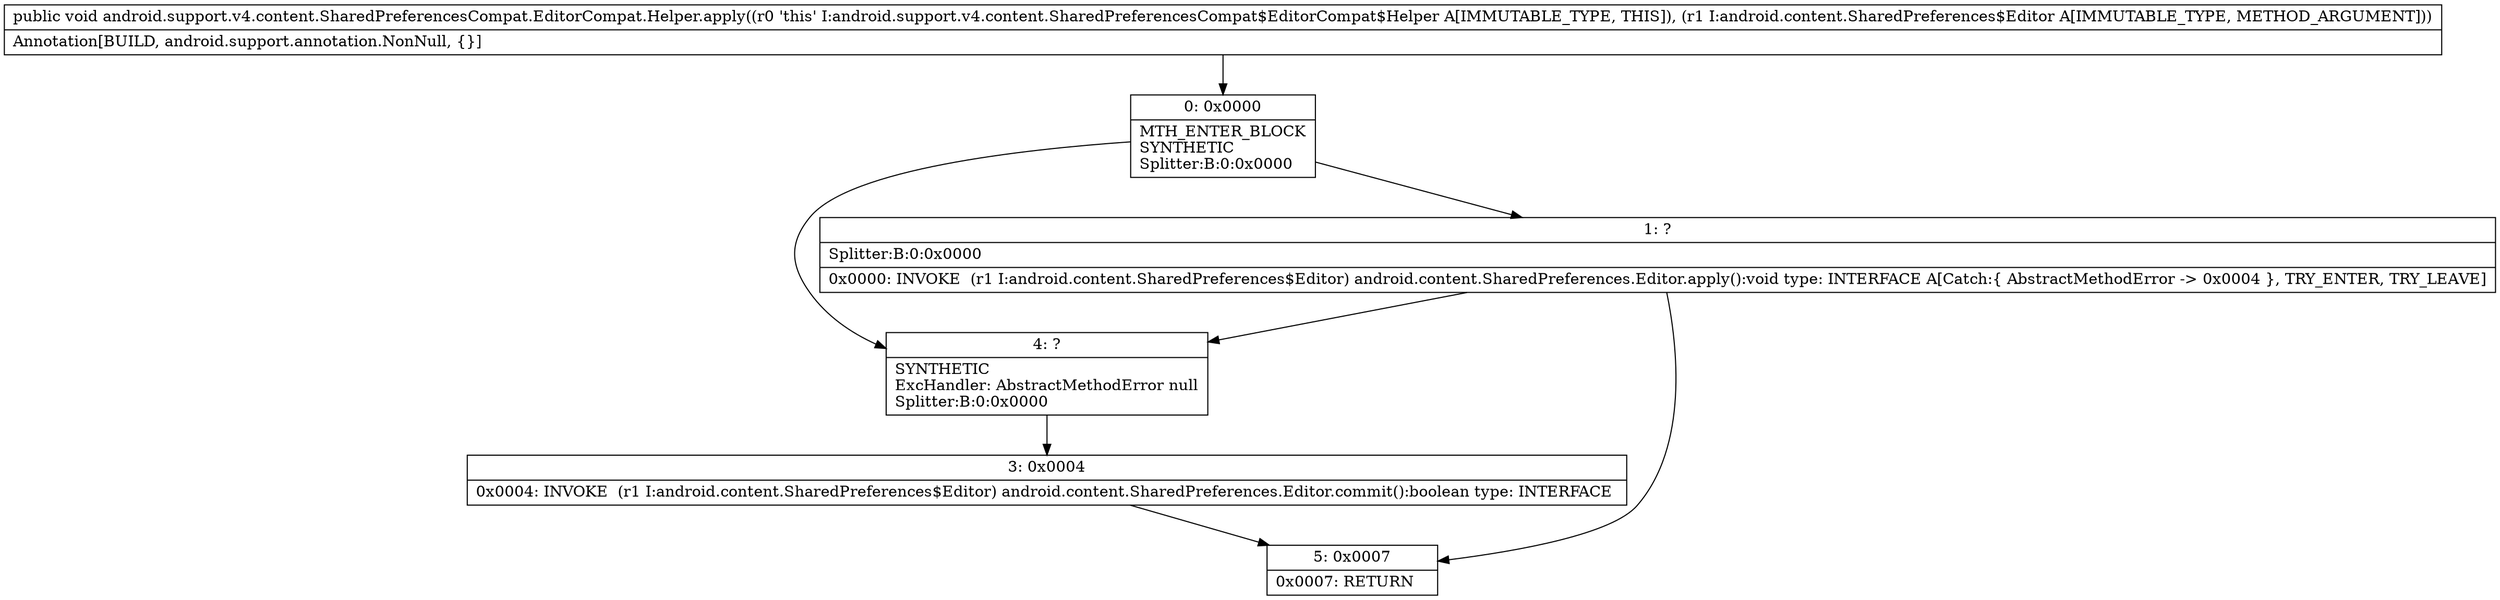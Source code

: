 digraph "CFG forandroid.support.v4.content.SharedPreferencesCompat.EditorCompat.Helper.apply(Landroid\/content\/SharedPreferences$Editor;)V" {
Node_0 [shape=record,label="{0\:\ 0x0000|MTH_ENTER_BLOCK\lSYNTHETIC\lSplitter:B:0:0x0000\l}"];
Node_1 [shape=record,label="{1\:\ ?|Splitter:B:0:0x0000\l|0x0000: INVOKE  (r1 I:android.content.SharedPreferences$Editor) android.content.SharedPreferences.Editor.apply():void type: INTERFACE A[Catch:\{ AbstractMethodError \-\> 0x0004 \}, TRY_ENTER, TRY_LEAVE]\l}"];
Node_3 [shape=record,label="{3\:\ 0x0004|0x0004: INVOKE  (r1 I:android.content.SharedPreferences$Editor) android.content.SharedPreferences.Editor.commit():boolean type: INTERFACE \l}"];
Node_4 [shape=record,label="{4\:\ ?|SYNTHETIC\lExcHandler: AbstractMethodError null\lSplitter:B:0:0x0000\l}"];
Node_5 [shape=record,label="{5\:\ 0x0007|0x0007: RETURN   \l}"];
MethodNode[shape=record,label="{public void android.support.v4.content.SharedPreferencesCompat.EditorCompat.Helper.apply((r0 'this' I:android.support.v4.content.SharedPreferencesCompat$EditorCompat$Helper A[IMMUTABLE_TYPE, THIS]), (r1 I:android.content.SharedPreferences$Editor A[IMMUTABLE_TYPE, METHOD_ARGUMENT]))  | Annotation[BUILD, android.support.annotation.NonNull, \{\}]\l}"];
MethodNode -> Node_0;
Node_0 -> Node_1;
Node_0 -> Node_4;
Node_1 -> Node_4;
Node_1 -> Node_5;
Node_3 -> Node_5;
Node_4 -> Node_3;
}

